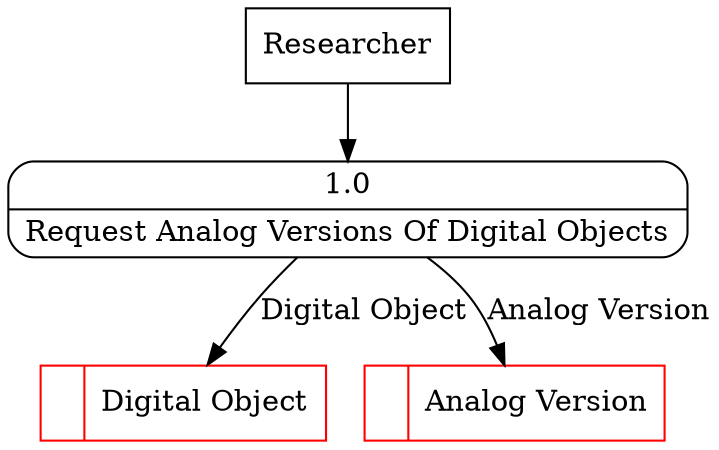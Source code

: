 digraph dfd2{ 
node[shape=record]
200 [label="<f0>  |<f1> Digital Object " color=red];
201 [label="<f0>  |<f1> Analog Version " color=red];
202 [label="Researcher" shape=box];
203 [label="{<f0> 1.0|<f1> Request Analog Versions Of Digital Objects }" shape=Mrecord];
202 -> 203
203 -> 201 [label="Analog Version"]
203 -> 200 [label="Digital Object"]
}